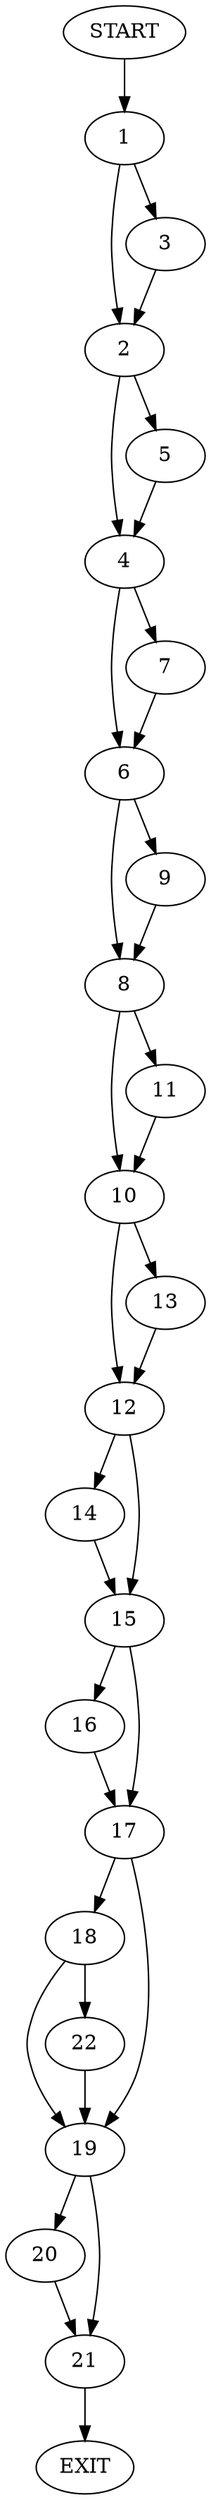 digraph {
0 [label="START"]
23 [label="EXIT"]
0 -> 1
1 -> 2
1 -> 3
2 -> 4
2 -> 5
3 -> 2
4 -> 6
4 -> 7
5 -> 4
6 -> 8
6 -> 9
7 -> 6
8 -> 10
8 -> 11
9 -> 8
11 -> 10
10 -> 12
10 -> 13
12 -> 14
12 -> 15
13 -> 12
14 -> 15
15 -> 16
15 -> 17
17 -> 18
17 -> 19
16 -> 17
19 -> 20
19 -> 21
18 -> 19
18 -> 22
22 -> 19
21 -> 23
20 -> 21
}
